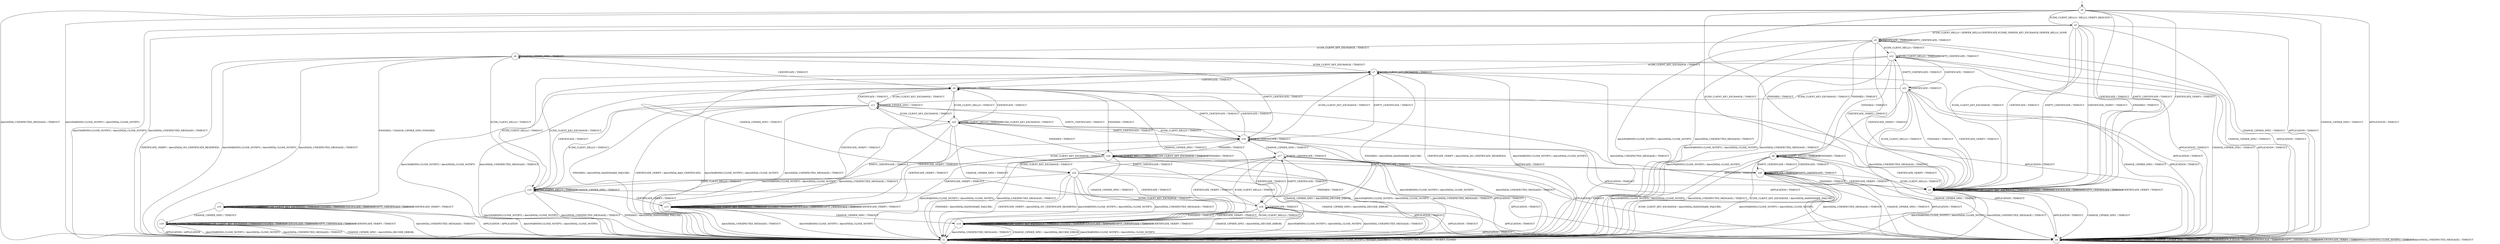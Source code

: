 digraph g {

	s0 [shape="circle" label="s0"];
	s1 [shape="circle" label="s1"];
	s2 [shape="circle" label="s2"];
	s3 [shape="circle" label="s3"];
	s4 [shape="circle" label="s4"];
	s5 [shape="circle" label="s5"];
	s6 [shape="circle" label="s6"];
	s7 [shape="circle" label="s7"];
	s8 [shape="circle" label="s8"];
	s9 [shape="circle" label="s9"];
	s10 [shape="circle" label="s10"];
	s11 [shape="circle" label="s11"];
	s12 [shape="circle" label="s12"];
	s13 [shape="circle" label="s13"];
	s14 [shape="circle" label="s14"];
	s15 [shape="circle" label="s15"];
	s16 [shape="circle" label="s16"];
	s17 [shape="circle" label="s17"];
	s18 [shape="circle" label="s18"];
	s19 [shape="circle" label="s19"];
	s20 [shape="circle" label="s20"];
	s21 [shape="circle" label="s21"];
	s22 [shape="circle" label="s22"];
	s23 [shape="circle" label="s23"];
	s24 [shape="circle" label="s24"];
	s0 -> s3 [label="ECDH_CLIENT_HELLO / HELLO_VERIFY_REQUEST+"];
	s0 -> s2 [label="ECDH_CLIENT_KEY_EXCHANGE / TIMEOUT"];
	s0 -> s4 [label="CHANGE_CIPHER_SPEC / TIMEOUT"];
	s0 -> s2 [label="FINISHED / TIMEOUT"];
	s0 -> s4 [label="APPLICATION / TIMEOUT"];
	s0 -> s2 [label="CERTIFICATE / TIMEOUT"];
	s0 -> s2 [label="EMPTY_CERTIFICATE / TIMEOUT"];
	s0 -> s2 [label="CERTIFICATE_VERIFY / TIMEOUT"];
	s0 -> s1 [label="Alert(WARNING,CLOSE_NOTIFY) / Alert(FATAL,CLOSE_NOTIFY)"];
	s0 -> s1 [label="Alert(FATAL,UNEXPECTED_MESSAGE) / TIMEOUT"];
	s1 -> s1 [label="ECDH_CLIENT_HELLO / SOCKET_CLOSED"];
	s1 -> s1 [label="ECDH_CLIENT_KEY_EXCHANGE / SOCKET_CLOSED"];
	s1 -> s1 [label="CHANGE_CIPHER_SPEC / SOCKET_CLOSED"];
	s1 -> s1 [label="FINISHED / SOCKET_CLOSED"];
	s1 -> s1 [label="APPLICATION / SOCKET_CLOSED"];
	s1 -> s1 [label="CERTIFICATE / SOCKET_CLOSED"];
	s1 -> s1 [label="EMPTY_CERTIFICATE / SOCKET_CLOSED"];
	s1 -> s1 [label="CERTIFICATE_VERIFY / SOCKET_CLOSED"];
	s1 -> s1 [label="Alert(WARNING,CLOSE_NOTIFY) / SOCKET_CLOSED"];
	s1 -> s1 [label="Alert(FATAL,UNEXPECTED_MESSAGE) / SOCKET_CLOSED"];
	s2 -> s2 [label="ECDH_CLIENT_HELLO / TIMEOUT"];
	s2 -> s2 [label="ECDH_CLIENT_KEY_EXCHANGE / TIMEOUT"];
	s2 -> s4 [label="CHANGE_CIPHER_SPEC / TIMEOUT"];
	s2 -> s2 [label="FINISHED / TIMEOUT"];
	s2 -> s4 [label="APPLICATION / TIMEOUT"];
	s2 -> s2 [label="CERTIFICATE / TIMEOUT"];
	s2 -> s2 [label="EMPTY_CERTIFICATE / TIMEOUT"];
	s2 -> s2 [label="CERTIFICATE_VERIFY / TIMEOUT"];
	s2 -> s1 [label="Alert(WARNING,CLOSE_NOTIFY) / Alert(FATAL,CLOSE_NOTIFY)"];
	s2 -> s1 [label="Alert(FATAL,UNEXPECTED_MESSAGE) / TIMEOUT"];
	s3 -> s5 [label="ECDH_CLIENT_HELLO / SERVER_HELLO,CERTIFICATE,ECDHE_SERVER_KEY_EXCHANGE,SERVER_HELLO_DONE"];
	s3 -> s2 [label="ECDH_CLIENT_KEY_EXCHANGE / TIMEOUT"];
	s3 -> s4 [label="CHANGE_CIPHER_SPEC / TIMEOUT"];
	s3 -> s2 [label="FINISHED / TIMEOUT"];
	s3 -> s4 [label="APPLICATION / TIMEOUT"];
	s3 -> s2 [label="CERTIFICATE / TIMEOUT"];
	s3 -> s2 [label="EMPTY_CERTIFICATE / TIMEOUT"];
	s3 -> s2 [label="CERTIFICATE_VERIFY / TIMEOUT"];
	s3 -> s1 [label="Alert(WARNING,CLOSE_NOTIFY) / Alert(FATAL,CLOSE_NOTIFY)"];
	s3 -> s1 [label="Alert(FATAL,UNEXPECTED_MESSAGE) / TIMEOUT"];
	s4 -> s4 [label="ECDH_CLIENT_HELLO / TIMEOUT"];
	s4 -> s4 [label="ECDH_CLIENT_KEY_EXCHANGE / TIMEOUT"];
	s4 -> s4 [label="CHANGE_CIPHER_SPEC / TIMEOUT"];
	s4 -> s4 [label="FINISHED / TIMEOUT"];
	s4 -> s4 [label="APPLICATION / TIMEOUT"];
	s4 -> s4 [label="CERTIFICATE / TIMEOUT"];
	s4 -> s4 [label="EMPTY_CERTIFICATE / TIMEOUT"];
	s4 -> s4 [label="CERTIFICATE_VERIFY / TIMEOUT"];
	s4 -> s4 [label="Alert(WARNING,CLOSE_NOTIFY) / TIMEOUT"];
	s4 -> s4 [label="Alert(FATAL,UNEXPECTED_MESSAGE) / TIMEOUT"];
	s5 -> s12 [label="ECDH_CLIENT_HELLO / TIMEOUT"];
	s5 -> s6 [label="ECDH_CLIENT_KEY_EXCHANGE / TIMEOUT"];
	s5 -> s4 [label="CHANGE_CIPHER_SPEC / TIMEOUT"];
	s5 -> s8 [label="FINISHED / TIMEOUT"];
	s5 -> s4 [label="APPLICATION / TIMEOUT"];
	s5 -> s5 [label="CERTIFICATE / TIMEOUT"];
	s5 -> s5 [label="EMPTY_CERTIFICATE / TIMEOUT"];
	s5 -> s2 [label="CERTIFICATE_VERIFY / TIMEOUT"];
	s5 -> s1 [label="Alert(WARNING,CLOSE_NOTIFY) / Alert(FATAL,CLOSE_NOTIFY)"];
	s5 -> s1 [label="Alert(FATAL,UNEXPECTED_MESSAGE) / TIMEOUT"];
	s6 -> s10 [label="ECDH_CLIENT_HELLO / TIMEOUT"];
	s6 -> s7 [label="ECDH_CLIENT_KEY_EXCHANGE / TIMEOUT"];
	s6 -> s6 [label="CHANGE_CIPHER_SPEC / TIMEOUT"];
	s6 -> s15 [label="FINISHED / CHANGE_CIPHER_SPEC,FINISHED"];
	s6 -> s4 [label="APPLICATION / TIMEOUT"];
	s6 -> s9 [label="CERTIFICATE / TIMEOUT"];
	s6 -> s16 [label="EMPTY_CERTIFICATE / TIMEOUT"];
	s6 -> s1 [label="CERTIFICATE_VERIFY / Alert(FATAL,NO_CERTIFICATE_RESERVED)"];
	s6 -> s1 [label="Alert(WARNING,CLOSE_NOTIFY) / Alert(FATAL,CLOSE_NOTIFY)"];
	s6 -> s1 [label="Alert(FATAL,UNEXPECTED_MESSAGE) / TIMEOUT"];
	s7 -> s10 [label="ECDH_CLIENT_HELLO / TIMEOUT"];
	s7 -> s7 [label="ECDH_CLIENT_KEY_EXCHANGE / TIMEOUT"];
	s7 -> s22 [label="CHANGE_CIPHER_SPEC / TIMEOUT"];
	s7 -> s1 [label="FINISHED / Alert(FATAL,HANDSHAKE_FAILURE)"];
	s7 -> s4 [label="APPLICATION / TIMEOUT"];
	s7 -> s9 [label="CERTIFICATE / TIMEOUT"];
	s7 -> s16 [label="EMPTY_CERTIFICATE / TIMEOUT"];
	s7 -> s1 [label="CERTIFICATE_VERIFY / Alert(FATAL,NO_CERTIFICATE_RESERVED)"];
	s7 -> s1 [label="Alert(WARNING,CLOSE_NOTIFY) / Alert(FATAL,CLOSE_NOTIFY)"];
	s7 -> s1 [label="Alert(FATAL,UNEXPECTED_MESSAGE) / TIMEOUT"];
	s8 -> s8 [label="ECDH_CLIENT_HELLO / TIMEOUT"];
	s8 -> s1 [label="ECDH_CLIENT_KEY_EXCHANGE / Alert(FATAL,HANDSHAKE_FAILURE)"];
	s8 -> s4 [label="CHANGE_CIPHER_SPEC / TIMEOUT"];
	s8 -> s8 [label="FINISHED / TIMEOUT"];
	s8 -> s4 [label="APPLICATION / TIMEOUT"];
	s8 -> s20 [label="CERTIFICATE / TIMEOUT"];
	s8 -> s20 [label="EMPTY_CERTIFICATE / TIMEOUT"];
	s8 -> s2 [label="CERTIFICATE_VERIFY / TIMEOUT"];
	s8 -> s1 [label="Alert(WARNING,CLOSE_NOTIFY) / Alert(FATAL,CLOSE_NOTIFY)"];
	s8 -> s1 [label="Alert(FATAL,UNEXPECTED_MESSAGE) / TIMEOUT"];
	s9 -> s23 [label="ECDH_CLIENT_HELLO / TIMEOUT"];
	s9 -> s11 [label="ECDH_CLIENT_KEY_EXCHANGE / TIMEOUT"];
	s9 -> s18 [label="CHANGE_CIPHER_SPEC / TIMEOUT"];
	s9 -> s24 [label="FINISHED / TIMEOUT"];
	s9 -> s4 [label="APPLICATION / TIMEOUT"];
	s9 -> s9 [label="CERTIFICATE / TIMEOUT"];
	s9 -> s16 [label="EMPTY_CERTIFICATE / TIMEOUT"];
	s9 -> s13 [label="CERTIFICATE_VERIFY / TIMEOUT"];
	s9 -> s1 [label="Alert(WARNING,CLOSE_NOTIFY) / Alert(FATAL,CLOSE_NOTIFY)"];
	s9 -> s1 [label="Alert(FATAL,UNEXPECTED_MESSAGE) / TIMEOUT"];
	s10 -> s10 [label="ECDH_CLIENT_HELLO / TIMEOUT"];
	s10 -> s7 [label="ECDH_CLIENT_KEY_EXCHANGE / TIMEOUT"];
	s10 -> s10 [label="CHANGE_CIPHER_SPEC / TIMEOUT"];
	s10 -> s1 [label="FINISHED / Alert(FATAL,HANDSHAKE_FAILURE)"];
	s10 -> s4 [label="APPLICATION / TIMEOUT"];
	s10 -> s9 [label="CERTIFICATE / TIMEOUT"];
	s10 -> s16 [label="EMPTY_CERTIFICATE / TIMEOUT"];
	s10 -> s13 [label="CERTIFICATE_VERIFY / TIMEOUT"];
	s10 -> s1 [label="Alert(WARNING,CLOSE_NOTIFY) / Alert(FATAL,CLOSE_NOTIFY)"];
	s10 -> s1 [label="Alert(FATAL,UNEXPECTED_MESSAGE) / TIMEOUT"];
	s11 -> s10 [label="ECDH_CLIENT_HELLO / TIMEOUT"];
	s11 -> s23 [label="ECDH_CLIENT_KEY_EXCHANGE / TIMEOUT"];
	s11 -> s11 [label="CHANGE_CIPHER_SPEC / TIMEOUT"];
	s11 -> s1 [label="FINISHED / Alert(FATAL,HANDSHAKE_FAILURE)"];
	s11 -> s4 [label="APPLICATION / TIMEOUT"];
	s11 -> s9 [label="CERTIFICATE / TIMEOUT"];
	s11 -> s16 [label="EMPTY_CERTIFICATE / TIMEOUT"];
	s11 -> s1 [label="CERTIFICATE_VERIFY / Alert(FATAL,BAD_CERTIFICATE)"];
	s11 -> s1 [label="Alert(WARNING,CLOSE_NOTIFY) / Alert(FATAL,CLOSE_NOTIFY)"];
	s11 -> s1 [label="Alert(FATAL,UNEXPECTED_MESSAGE) / TIMEOUT"];
	s12 -> s12 [label="ECDH_CLIENT_HELLO / TIMEOUT"];
	s12 -> s7 [label="ECDH_CLIENT_KEY_EXCHANGE / TIMEOUT"];
	s12 -> s4 [label="CHANGE_CIPHER_SPEC / TIMEOUT"];
	s12 -> s8 [label="FINISHED / TIMEOUT"];
	s12 -> s4 [label="APPLICATION / TIMEOUT"];
	s12 -> s21 [label="CERTIFICATE / TIMEOUT"];
	s12 -> s12 [label="EMPTY_CERTIFICATE / TIMEOUT"];
	s12 -> s2 [label="CERTIFICATE_VERIFY / TIMEOUT"];
	s12 -> s1 [label="Alert(WARNING,CLOSE_NOTIFY) / Alert(FATAL,CLOSE_NOTIFY)"];
	s12 -> s1 [label="Alert(FATAL,UNEXPECTED_MESSAGE) / TIMEOUT"];
	s13 -> s13 [label="ECDH_CLIENT_HELLO / TIMEOUT"];
	s13 -> s13 [label="ECDH_CLIENT_KEY_EXCHANGE / TIMEOUT"];
	s13 -> s14 [label="CHANGE_CIPHER_SPEC / TIMEOUT"];
	s13 -> s13 [label="FINISHED / TIMEOUT"];
	s13 -> s4 [label="APPLICATION / TIMEOUT"];
	s13 -> s13 [label="CERTIFICATE / TIMEOUT"];
	s13 -> s13 [label="EMPTY_CERTIFICATE / TIMEOUT"];
	s13 -> s13 [label="CERTIFICATE_VERIFY / TIMEOUT"];
	s13 -> s1 [label="Alert(WARNING,CLOSE_NOTIFY) / Alert(FATAL,CLOSE_NOTIFY)"];
	s13 -> s1 [label="Alert(FATAL,UNEXPECTED_MESSAGE) / TIMEOUT"];
	s14 -> s14 [label="ECDH_CLIENT_HELLO / TIMEOUT"];
	s14 -> s14 [label="ECDH_CLIENT_KEY_EXCHANGE / TIMEOUT"];
	s14 -> s1 [label="CHANGE_CIPHER_SPEC / Alert(FATAL,DECODE_ERROR)"];
	s14 -> s14 [label="FINISHED / TIMEOUT"];
	s14 -> s4 [label="APPLICATION / TIMEOUT"];
	s14 -> s14 [label="CERTIFICATE / TIMEOUT"];
	s14 -> s14 [label="EMPTY_CERTIFICATE / TIMEOUT"];
	s14 -> s14 [label="CERTIFICATE_VERIFY / TIMEOUT"];
	s14 -> s1 [label="Alert(WARNING,CLOSE_NOTIFY) / Alert(FATAL,CLOSE_NOTIFY)"];
	s14 -> s1 [label="Alert(FATAL,UNEXPECTED_MESSAGE) / TIMEOUT"];
	s15 -> s15 [label="ECDH_CLIENT_HELLO / TIMEOUT"];
	s15 -> s15 [label="ECDH_CLIENT_KEY_EXCHANGE / TIMEOUT"];
	s15 -> s19 [label="CHANGE_CIPHER_SPEC / TIMEOUT"];
	s15 -> s15 [label="FINISHED / TIMEOUT"];
	s15 -> s1 [label="APPLICATION / APPLICATION"];
	s15 -> s15 [label="CERTIFICATE / TIMEOUT"];
	s15 -> s15 [label="EMPTY_CERTIFICATE / TIMEOUT"];
	s15 -> s15 [label="CERTIFICATE_VERIFY / TIMEOUT"];
	s15 -> s1 [label="Alert(WARNING,CLOSE_NOTIFY) / Alert(FATAL,CLOSE_NOTIFY)"];
	s15 -> s1 [label="Alert(FATAL,UNEXPECTED_MESSAGE) / TIMEOUT"];
	s16 -> s23 [label="ECDH_CLIENT_HELLO / TIMEOUT"];
	s16 -> s7 [label="ECDH_CLIENT_KEY_EXCHANGE / TIMEOUT"];
	s16 -> s17 [label="CHANGE_CIPHER_SPEC / TIMEOUT"];
	s16 -> s24 [label="FINISHED / TIMEOUT"];
	s16 -> s4 [label="APPLICATION / TIMEOUT"];
	s16 -> s9 [label="CERTIFICATE / TIMEOUT"];
	s16 -> s16 [label="EMPTY_CERTIFICATE / TIMEOUT"];
	s16 -> s13 [label="CERTIFICATE_VERIFY / TIMEOUT"];
	s16 -> s1 [label="Alert(WARNING,CLOSE_NOTIFY) / Alert(FATAL,CLOSE_NOTIFY)"];
	s16 -> s1 [label="Alert(FATAL,UNEXPECTED_MESSAGE) / TIMEOUT"];
	s17 -> s14 [label="ECDH_CLIENT_HELLO / TIMEOUT"];
	s17 -> s22 [label="ECDH_CLIENT_KEY_EXCHANGE / TIMEOUT"];
	s17 -> s1 [label="CHANGE_CIPHER_SPEC / Alert(FATAL,DECODE_ERROR)"];
	s17 -> s14 [label="FINISHED / TIMEOUT"];
	s17 -> s4 [label="APPLICATION / TIMEOUT"];
	s17 -> s18 [label="CERTIFICATE / TIMEOUT"];
	s17 -> s17 [label="EMPTY_CERTIFICATE / TIMEOUT"];
	s17 -> s14 [label="CERTIFICATE_VERIFY / TIMEOUT"];
	s17 -> s1 [label="Alert(WARNING,CLOSE_NOTIFY) / Alert(FATAL,CLOSE_NOTIFY)"];
	s17 -> s1 [label="Alert(FATAL,UNEXPECTED_MESSAGE) / TIMEOUT"];
	s18 -> s14 [label="ECDH_CLIENT_HELLO / TIMEOUT"];
	s18 -> s11 [label="ECDH_CLIENT_KEY_EXCHANGE / TIMEOUT"];
	s18 -> s1 [label="CHANGE_CIPHER_SPEC / Alert(FATAL,DECODE_ERROR)"];
	s18 -> s14 [label="FINISHED / TIMEOUT"];
	s18 -> s4 [label="APPLICATION / TIMEOUT"];
	s18 -> s18 [label="CERTIFICATE / TIMEOUT"];
	s18 -> s17 [label="EMPTY_CERTIFICATE / TIMEOUT"];
	s18 -> s14 [label="CERTIFICATE_VERIFY / TIMEOUT"];
	s18 -> s1 [label="Alert(WARNING,CLOSE_NOTIFY) / Alert(FATAL,CLOSE_NOTIFY)"];
	s18 -> s1 [label="Alert(FATAL,UNEXPECTED_MESSAGE) / TIMEOUT"];
	s19 -> s19 [label="ECDH_CLIENT_HELLO / TIMEOUT"];
	s19 -> s19 [label="ECDH_CLIENT_KEY_EXCHANGE / TIMEOUT"];
	s19 -> s1 [label="CHANGE_CIPHER_SPEC / Alert(FATAL,DECODE_ERROR)"];
	s19 -> s19 [label="FINISHED / TIMEOUT"];
	s19 -> s1 [label="APPLICATION / APPLICATION"];
	s19 -> s19 [label="CERTIFICATE / TIMEOUT"];
	s19 -> s19 [label="EMPTY_CERTIFICATE / TIMEOUT"];
	s19 -> s19 [label="CERTIFICATE_VERIFY / TIMEOUT"];
	s19 -> s1 [label="Alert(WARNING,CLOSE_NOTIFY) / Alert(FATAL,CLOSE_NOTIFY)"];
	s19 -> s1 [label="Alert(FATAL,UNEXPECTED_MESSAGE) / TIMEOUT"];
	s20 -> s2 [label="ECDH_CLIENT_HELLO / TIMEOUT"];
	s20 -> s1 [label="ECDH_CLIENT_KEY_EXCHANGE / Alert(FATAL,HANDSHAKE_FAILURE)"];
	s20 -> s4 [label="CHANGE_CIPHER_SPEC / TIMEOUT"];
	s20 -> s2 [label="FINISHED / TIMEOUT"];
	s20 -> s4 [label="APPLICATION / TIMEOUT"];
	s20 -> s20 [label="CERTIFICATE / TIMEOUT"];
	s20 -> s20 [label="EMPTY_CERTIFICATE / TIMEOUT"];
	s20 -> s2 [label="CERTIFICATE_VERIFY / TIMEOUT"];
	s20 -> s1 [label="Alert(WARNING,CLOSE_NOTIFY) / Alert(FATAL,CLOSE_NOTIFY)"];
	s20 -> s1 [label="Alert(FATAL,UNEXPECTED_MESSAGE) / TIMEOUT"];
	s21 -> s2 [label="ECDH_CLIENT_HELLO / TIMEOUT"];
	s21 -> s11 [label="ECDH_CLIENT_KEY_EXCHANGE / TIMEOUT"];
	s21 -> s4 [label="CHANGE_CIPHER_SPEC / TIMEOUT"];
	s21 -> s2 [label="FINISHED / TIMEOUT"];
	s21 -> s4 [label="APPLICATION / TIMEOUT"];
	s21 -> s21 [label="CERTIFICATE / TIMEOUT"];
	s21 -> s12 [label="EMPTY_CERTIFICATE / TIMEOUT"];
	s21 -> s2 [label="CERTIFICATE_VERIFY / TIMEOUT"];
	s21 -> s1 [label="Alert(WARNING,CLOSE_NOTIFY) / Alert(FATAL,CLOSE_NOTIFY)"];
	s21 -> s1 [label="Alert(FATAL,UNEXPECTED_MESSAGE) / TIMEOUT"];
	s22 -> s10 [label="ECDH_CLIENT_HELLO / TIMEOUT"];
	s22 -> s14 [label="ECDH_CLIENT_KEY_EXCHANGE / TIMEOUT"];
	s22 -> s1 [label="CHANGE_CIPHER_SPEC / Alert(FATAL,DECODE_ERROR)"];
	s22 -> s1 [label="FINISHED / Alert(FATAL,HANDSHAKE_FAILURE)"];
	s22 -> s4 [label="APPLICATION / TIMEOUT"];
	s22 -> s18 [label="CERTIFICATE / TIMEOUT"];
	s22 -> s17 [label="EMPTY_CERTIFICATE / TIMEOUT"];
	s22 -> s1 [label="CERTIFICATE_VERIFY / Alert(FATAL,NO_CERTIFICATE_RESERVED)"];
	s22 -> s1 [label="Alert(WARNING,CLOSE_NOTIFY) / Alert(FATAL,CLOSE_NOTIFY)"];
	s22 -> s1 [label="Alert(FATAL,UNEXPECTED_MESSAGE) / TIMEOUT"];
	s23 -> s23 [label="ECDH_CLIENT_HELLO / TIMEOUT"];
	s23 -> s23 [label="ECDH_CLIENT_KEY_EXCHANGE / TIMEOUT"];
	s23 -> s14 [label="CHANGE_CIPHER_SPEC / TIMEOUT"];
	s23 -> s24 [label="FINISHED / TIMEOUT"];
	s23 -> s4 [label="APPLICATION / TIMEOUT"];
	s23 -> s9 [label="CERTIFICATE / TIMEOUT"];
	s23 -> s16 [label="EMPTY_CERTIFICATE / TIMEOUT"];
	s23 -> s13 [label="CERTIFICATE_VERIFY / TIMEOUT"];
	s23 -> s1 [label="Alert(WARNING,CLOSE_NOTIFY) / Alert(FATAL,CLOSE_NOTIFY)"];
	s23 -> s1 [label="Alert(FATAL,UNEXPECTED_MESSAGE) / TIMEOUT"];
	s24 -> s24 [label="ECDH_CLIENT_HELLO / TIMEOUT"];
	s24 -> s24 [label="ECDH_CLIENT_KEY_EXCHANGE / TIMEOUT"];
	s24 -> s14 [label="CHANGE_CIPHER_SPEC / TIMEOUT"];
	s24 -> s24 [label="FINISHED / TIMEOUT"];
	s24 -> s4 [label="APPLICATION / TIMEOUT"];
	s24 -> s20 [label="CERTIFICATE / TIMEOUT"];
	s24 -> s20 [label="EMPTY_CERTIFICATE / TIMEOUT"];
	s24 -> s13 [label="CERTIFICATE_VERIFY / TIMEOUT"];
	s24 -> s1 [label="Alert(WARNING,CLOSE_NOTIFY) / Alert(FATAL,CLOSE_NOTIFY)"];
	s24 -> s1 [label="Alert(FATAL,UNEXPECTED_MESSAGE) / TIMEOUT"];

__start0 [label="" shape="none" width="0" height="0"];
__start0 -> s0;

}
